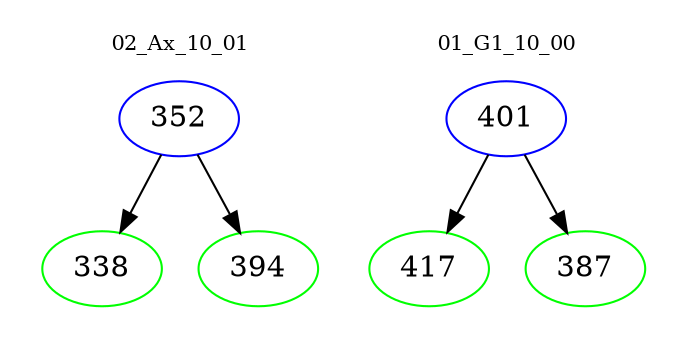 digraph{
subgraph cluster_0 {
color = white
label = "02_Ax_10_01";
fontsize=10;
T0_352 [label="352", color="blue"]
T0_352 -> T0_338 [color="black"]
T0_338 [label="338", color="green"]
T0_352 -> T0_394 [color="black"]
T0_394 [label="394", color="green"]
}
subgraph cluster_1 {
color = white
label = "01_G1_10_00";
fontsize=10;
T1_401 [label="401", color="blue"]
T1_401 -> T1_417 [color="black"]
T1_417 [label="417", color="green"]
T1_401 -> T1_387 [color="black"]
T1_387 [label="387", color="green"]
}
}
